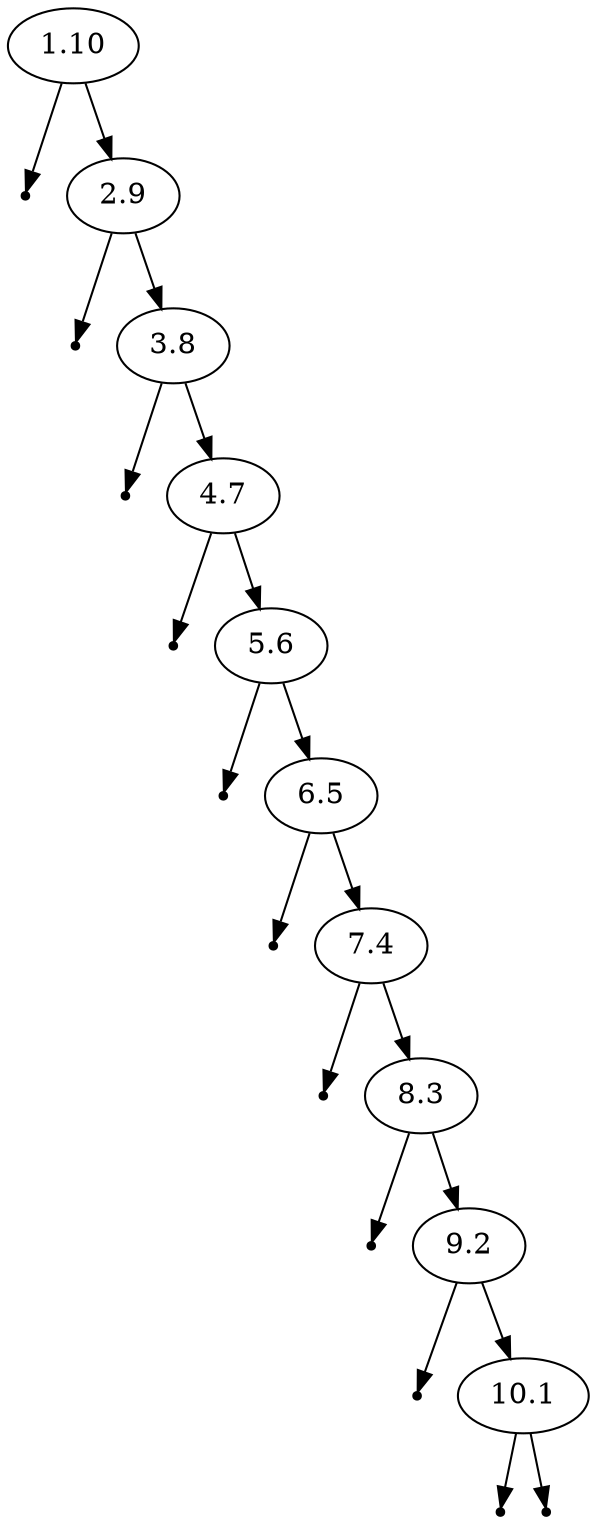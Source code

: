 digraph g {
    null0 [shape=point];
    1.10 -> null0;
    1.10 -> 2.9;
    null1 [shape=point];
    2.9 -> null1;
    2.9 -> 3.8;
    null2 [shape=point];
    3.8 -> null2;
    3.8 -> 4.7;
    null3 [shape=point];
    4.7 -> null3;
    4.7 -> 5.6;
    null4 [shape=point];
    5.6 -> null4;
    5.6 -> 6.5;
    null5 [shape=point];
    6.5 -> null5;
    6.5 -> 7.4;
    null6 [shape=point];
    7.4 -> null6;
    7.4 -> 8.3;
    null7 [shape=point];
    8.3 -> null7;
    8.3 -> 9.2;
    null8 [shape=point];
    9.2 -> null8;
    9.2 -> 10.1;
    null9 [shape=point];
    10.1 -> null9;
    null10 [shape=point];
    10.1 -> null10;
}

